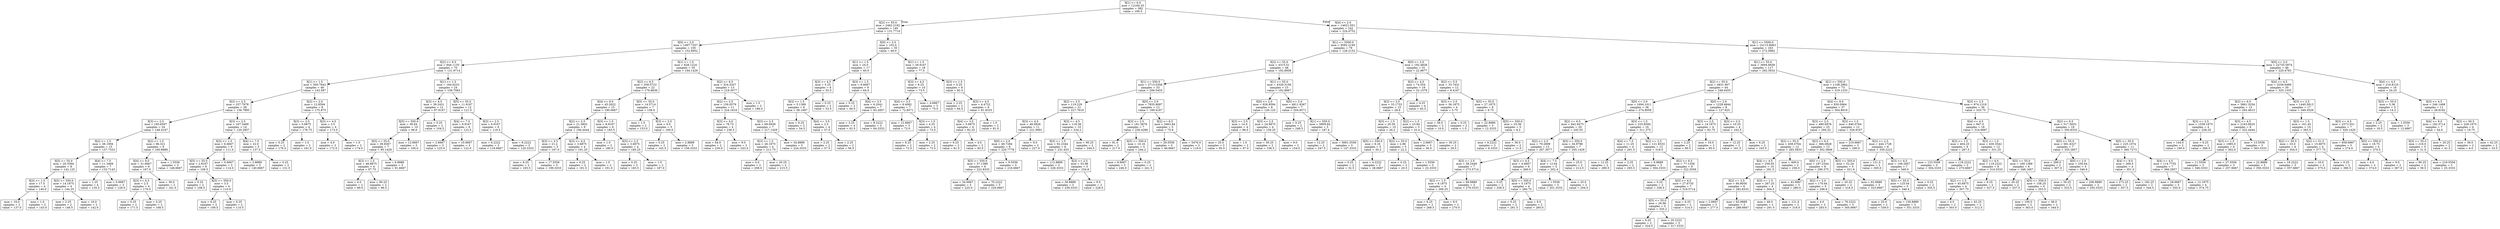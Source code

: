 digraph Tree {
node [shape=box] ;
0 [label="X[1] <= 6.0\nmse = 12160.25\nsamples = 382\nvalue = 190.5"] ;
1 [label="X[2] <= 55.0\nmse = 2462.2192\nsamples = 140\nvalue = 131.7714"] ;
0 -> 1 [labeldistance=2.5, labelangle=45, headlabel="True"] ;
2 [label="X[0] <= 2.0\nmse = 1497.7357\nsamples = 105\nvalue = 152.6952"] ;
1 -> 2 ;
3 [label="X[2] <= 6.5\nmse = 644.1135\nsamples = 70\nvalue = 131.9714"] ;
2 -> 3 ;
4 [label="X[1] <= 1.5\nmse = 500.7642\nsamples = 46\nvalue = 143.587"] ;
3 -> 4 ;
5 [label="X[2] <= 2.5\nmse = 337.7978\nsamples = 38\nvalue = 136.7895"] ;
4 -> 5 ;
6 [label="X[3] <= 2.5\nmse = 185.6597\nsamples = 24\nvalue = 146.4167"] ;
5 -> 6 ;
7 [label="X[2] <= 1.5\nmse = 38.1956\nsamples = 15\nvalue = 137.7333"] ;
6 -> 7 ;
8 [label="X[5] <= 55.0\nmse = 20.3594\nsamples = 8\nvalue = 142.125"] ;
7 -> 8 ;
9 [label="X[3] <= 1.5\nmse = 17.5\nsamples = 4\nvalue = 140.0"] ;
8 -> 9 ;
10 [label="mse = 16.0\nsamples = 2\nvalue = 137.0"] ;
9 -> 10 ;
11 [label="mse = 1.0\nsamples = 2\nvalue = 143.0"] ;
9 -> 11 ;
12 [label="X[5] <= 550.0\nmse = 14.1875\nsamples = 4\nvalue = 144.25"] ;
8 -> 12 ;
13 [label="mse = 2.25\nsamples = 2\nvalue = 146.5"] ;
12 -> 13 ;
14 [label="mse = 16.0\nsamples = 2\nvalue = 142.0"] ;
12 -> 14 ;
15 [label="X[4] <= 7.5\nmse = 11.3469\nsamples = 7\nvalue = 132.7143"] ;
7 -> 15 ;
16 [label="mse = 1.25\nsamples = 4\nvalue = 135.5"] ;
15 -> 16 ;
17 [label="mse = 0.6667\nsamples = 3\nvalue = 129.0"] ;
15 -> 17 ;
18 [label="X[2] <= 1.5\nmse = 96.321\nsamples = 9\nvalue = 160.8889"] ;
6 -> 18 ;
19 [label="X[4] <= 9.0\nmse = 31.6667\nsamples = 6\nvalue = 167.0"] ;
18 -> 19 ;
20 [label="X[3] <= 4.5\nmse = 2.5\nsamples = 4\nvalue = 170.0"] ;
19 -> 20 ;
21 [label="mse = 0.25\nsamples = 2\nvalue = 171.5"] ;
20 -> 21 ;
22 [label="mse = 0.25\nsamples = 2\nvalue = 168.5"] ;
20 -> 22 ;
23 [label="mse = 36.0\nsamples = 2\nvalue = 161.0"] ;
19 -> 23 ;
24 [label="mse = 1.5556\nsamples = 3\nvalue = 148.6667"] ;
18 -> 24 ;
25 [label="X[3] <= 2.5\nmse = 167.3469\nsamples = 14\nvalue = 120.2857"] ;
5 -> 25 ;
26 [label="X[3] <= 1.5\nmse = 6.6667\nsamples = 9\nvalue = 111.0"] ;
25 -> 26 ;
27 [label="X[5] <= 55.0\nmse = 2.9167\nsamples = 6\nvalue = 109.5"] ;
26 -> 27 ;
28 [label="mse = 0.25\nsamples = 2\nvalue = 108.5"] ;
27 -> 28 ;
29 [label="X[5] <= 550.0\nmse = 3.5\nsamples = 4\nvalue = 110.0"] ;
27 -> 29 ;
30 [label="mse = 6.25\nsamples = 2\nvalue = 109.5"] ;
29 -> 30 ;
31 [label="mse = 0.25\nsamples = 2\nvalue = 110.5"] ;
29 -> 31 ;
32 [label="mse = 0.6667\nsamples = 3\nvalue = 114.0"] ;
26 -> 32 ;
33 [label="X[4] <= 7.5\nmse = 22.0\nsamples = 5\nvalue = 137.0"] ;
25 -> 33 ;
34 [label="mse = 2.8889\nsamples = 3\nvalue = 140.6667"] ;
33 -> 34 ;
35 [label="mse = 0.25\nsamples = 2\nvalue = 131.5"] ;
33 -> 35 ;
36 [label="X[2] <= 2.0\nmse = 12.8594\nsamples = 8\nvalue = 175.875"] ;
4 -> 36 ;
37 [label="X[3] <= 2.5\nmse = 5.6875\nsamples = 4\nvalue = 178.75"] ;
36 -> 37 ;
38 [label="mse = 0.25\nsamples = 2\nvalue = 176.5"] ;
37 -> 38 ;
39 [label="mse = 1.0\nsamples = 2\nvalue = 181.0"] ;
37 -> 39 ;
40 [label="X[3] <= 4.5\nmse = 3.5\nsamples = 4\nvalue = 173.0"] ;
36 -> 40 ;
41 [label="mse = 4.0\nsamples = 2\nvalue = 172.0"] ;
40 -> 41 ;
42 [label="mse = 1.0\nsamples = 2\nvalue = 174.0"] ;
40 -> 42 ;
43 [label="X[1] <= 1.5\nmse = 164.6233\nsamples = 24\nvalue = 109.7083"] ;
3 -> 43 ;
44 [label="X[3] <= 4.5\nmse = 39.2431\nsamples = 12\nvalue = 97.9167"] ;
43 -> 44 ;
45 [label="X[5] <= 550.0\nmse = 36.64\nsamples = 10\nvalue = 96.6"] ;
44 -> 45 ;
46 [label="X[5] <= 55.0\nmse = 39.8367\nsamples = 7\nvalue = 95.1429"] ;
45 -> 46 ;
47 [label="X[3] <= 1.5\nmse = 48.6875\nsamples = 4\nvalue = 97.75"] ;
46 -> 47 ;
48 [label="mse = 4.0\nsamples = 2\nvalue = 99.0"] ;
47 -> 48 ;
49 [label="mse = 90.25\nsamples = 2\nvalue = 96.5"] ;
47 -> 49 ;
50 [label="mse = 6.8889\nsamples = 3\nvalue = 91.6667"] ;
46 -> 50 ;
51 [label="mse = 12.6667\nsamples = 3\nvalue = 100.0"] ;
45 -> 51 ;
52 [label="mse = 0.25\nsamples = 2\nvalue = 104.5"] ;
44 -> 52 ;
53 [label="X[5] <= 55.0\nmse = 11.9167\nsamples = 12\nvalue = 121.5"] ;
43 -> 53 ;
54 [label="X[4] <= 7.5\nmse = 8.9167\nsamples = 6\nvalue = 123.5"] ;
53 -> 54 ;
55 [label="mse = 2.6667\nsamples = 3\nvalue = 125.0"] ;
54 -> 55 ;
56 [label="mse = 10.6667\nsamples = 3\nvalue = 122.0"] ;
54 -> 56 ;
57 [label="X[3] <= 2.5\nmse = 6.9167\nsamples = 6\nvalue = 119.5"] ;
53 -> 57 ;
58 [label="mse = 4.2222\nsamples = 3\nvalue = 118.6667"] ;
57 -> 58 ;
59 [label="mse = 8.2222\nsamples = 3\nvalue = 120.3333"] ;
57 -> 59 ;
60 [label="X[1] <= 1.5\nmse = 628.1224\nsamples = 35\nvalue = 194.1429"] ;
2 -> 60 ;
61 [label="X[2] <= 6.5\nmse = 258.5723\nsamples = 22\nvalue = 179.8636"] ;
60 -> 61 ;
62 [label="X[4] <= 9.0\nmse = 45.2622\nsamples = 15\nvalue = 190.0667"] ;
61 -> 62 ;
63 [label="X[2] <= 2.5\nmse = 21.5802\nsamples = 9\nvalue = 194.4444"] ;
62 -> 63 ;
64 [label="X[3] <= 2.5\nmse = 21.2\nsamples = 5\nvalue = 197.0"] ;
63 -> 64 ;
65 [label="mse = 6.25\nsamples = 2\nvalue = 193.5"] ;
64 -> 65 ;
66 [label="mse = 17.5556\nsamples = 3\nvalue = 199.3333"] ;
64 -> 66 ;
67 [label="X[3] <= 4.5\nmse = 3.6875\nsamples = 4\nvalue = 191.25"] ;
63 -> 67 ;
68 [label="mse = 6.25\nsamples = 2\nvalue = 191.5"] ;
67 -> 68 ;
69 [label="mse = 1.0\nsamples = 2\nvalue = 191.0"] ;
67 -> 69 ;
70 [label="X[3] <= 1.5\nmse = 8.9167\nsamples = 6\nvalue = 183.5"] ;
62 -> 70 ;
71 [label="mse = 1.0\nsamples = 2\nvalue = 180.0"] ;
70 -> 71 ;
72 [label="X[3] <= 2.5\nmse = 3.6875\nsamples = 4\nvalue = 185.25"] ;
70 -> 72 ;
73 [label="mse = 0.25\nsamples = 2\nvalue = 183.5"] ;
72 -> 73 ;
74 [label="mse = 1.0\nsamples = 2\nvalue = 187.0"] ;
72 -> 74 ;
75 [label="X[5] <= 55.0\nmse = 14.5714\nsamples = 7\nvalue = 158.0"] ;
61 -> 75 ;
76 [label="mse = 1.0\nsamples = 2\nvalue = 153.0"] ;
75 -> 76 ;
77 [label="X[3] <= 2.0\nmse = 6.0\nsamples = 5\nvalue = 160.0"] ;
75 -> 77 ;
78 [label="mse = 0.25\nsamples = 2\nvalue = 162.5"] ;
77 -> 78 ;
79 [label="mse = 2.8889\nsamples = 3\nvalue = 158.3333"] ;
77 -> 79 ;
80 [label="X[2] <= 6.5\nmse = 324.5207\nsamples = 13\nvalue = 218.3077"] ;
60 -> 80 ;
81 [label="X[2] <= 2.5\nmse = 159.0579\nsamples = 11\nvalue = 224.1818"] ;
80 -> 81 ;
82 [label="X[3] <= 4.0\nmse = 78.75\nsamples = 4\nvalue = 236.5"] ;
81 -> 82 ;
83 [label="mse = 64.0\nsamples = 2\nvalue = 230.0"] ;
82 -> 83 ;
84 [label="mse = 9.0\nsamples = 2\nvalue = 243.0"] ;
82 -> 84 ;
85 [label="X[3] <= 2.5\nmse = 68.6939\nsamples = 7\nvalue = 217.1429"] ;
81 -> 85 ;
86 [label="X[3] <= 1.5\nmse = 26.1875\nsamples = 4\nvalue = 211.75"] ;
85 -> 86 ;
87 [label="mse = 4.0\nsamples = 2\nvalue = 208.0"] ;
86 -> 87 ;
88 [label="mse = 20.25\nsamples = 2\nvalue = 215.5"] ;
86 -> 88 ;
89 [label="mse = 34.8889\nsamples = 3\nvalue = 224.3333"] ;
85 -> 89 ;
90 [label="mse = 1.0\nsamples = 2\nvalue = 186.0"] ;
80 -> 90 ;
91 [label="X[0] <= 2.0\nmse = 102.0\nsamples = 35\nvalue = 69.0"] ;
1 -> 91 ;
92 [label="X[1] <= 1.5\nmse = 24.0\nsamples = 17\nvalue = 60.0"] ;
91 -> 92 ;
93 [label="X[3] <= 4.5\nmse = 5.25\nsamples = 8\nvalue = 55.5"] ;
92 -> 93 ;
94 [label="X[3] <= 1.5\nmse = 5.1389\nsamples = 6\nvalue = 56.1667"] ;
93 -> 94 ;
95 [label="mse = 6.25\nsamples = 2\nvalue = 54.5"] ;
94 -> 95 ;
96 [label="X[4] <= 3.5\nmse = 2.5\nsamples = 4\nvalue = 57.0"] ;
94 -> 96 ;
97 [label="mse = 2.25\nsamples = 2\nvalue = 57.5"] ;
96 -> 97 ;
98 [label="mse = 2.25\nsamples = 2\nvalue = 56.5"] ;
96 -> 98 ;
99 [label="mse = 0.25\nsamples = 2\nvalue = 53.5"] ;
93 -> 99 ;
100 [label="X[3] <= 1.5\nmse = 6.6667\nsamples = 9\nvalue = 64.0"] ;
92 -> 100 ;
101 [label="mse = 0.25\nsamples = 2\nvalue = 66.5"] ;
100 -> 101 ;
102 [label="X[4] <= 3.5\nmse = 6.2041\nsamples = 7\nvalue = 63.2857"] ;
100 -> 102 ;
103 [label="mse = 3.25\nsamples = 4\nvalue = 62.5"] ;
102 -> 103 ;
104 [label="mse = 8.2222\nsamples = 3\nvalue = 64.3333"] ;
102 -> 104 ;
105 [label="X[1] <= 1.5\nmse = 26.9167\nsamples = 18\nvalue = 77.5"] ;
91 -> 105 ;
106 [label="X[3] <= 4.5\nmse = 8.25\nsamples = 10\nvalue = 73.5"] ;
105 -> 106 ;
107 [label="X[4] <= 3.5\nmse = 8.4082\nsamples = 7\nvalue = 72.8571"] ;
106 -> 107 ;
108 [label="mse = 12.6667\nsamples = 3\nvalue = 72.0"] ;
107 -> 108 ;
109 [label="X[3] <= 1.5\nmse = 4.25\nsamples = 4\nvalue = 73.5"] ;
107 -> 109 ;
110 [label="mse = 6.25\nsamples = 2\nvalue = 73.5"] ;
109 -> 110 ;
111 [label="mse = 2.25\nsamples = 2\nvalue = 73.5"] ;
109 -> 111 ;
112 [label="mse = 4.6667\nsamples = 3\nvalue = 75.0"] ;
106 -> 112 ;
113 [label="X[3] <= 1.5\nmse = 5.25\nsamples = 8\nvalue = 82.5"] ;
105 -> 113 ;
114 [label="mse = 2.25\nsamples = 2\nvalue = 84.5"] ;
113 -> 114 ;
115 [label="X[3] <= 4.5\nmse = 4.4722\nsamples = 6\nvalue = 81.8333"] ;
113 -> 115 ;
116 [label="X[4] <= 3.5\nmse = 5.6875\nsamples = 4\nvalue = 82.25"] ;
115 -> 116 ;
117 [label="mse = 6.25\nsamples = 2\nvalue = 81.5"] ;
116 -> 117 ;
118 [label="mse = 4.0\nsamples = 2\nvalue = 83.0"] ;
116 -> 118 ;
119 [label="mse = 1.0\nsamples = 2\nvalue = 81.0"] ;
115 -> 119 ;
120 [label="X[4] <= 2.0\nmse = 14621.051\nsamples = 242\nvalue = 224.4752"] ;
0 -> 120 [labeldistance=2.5, labelangle=-45, headlabel="False"] ;
121 [label="X[1] <= 5500.0\nmse = 9582.2195\nsamples = 79\nvalue = 126.2152"] ;
120 -> 121 ;
122 [label="X[2] <= 55.0\nmse = 4315.51\nsamples = 48\nvalue = 192.8958"] ;
121 -> 122 ;
123 [label="X[1] <= 550.0\nmse = 3713.0358\nsamples = 33\nvalue = 206.5455"] ;
122 -> 123 ;
124 [label="X[2] <= 2.5\nmse = 119.229\nsamples = 21\nvalue = 227.7619"] ;
123 -> 124 ;
125 [label="X[3] <= 4.5\nmse = 48.0826\nsamples = 11\nvalue = 221.9091"] ;
124 -> 125 ;
126 [label="X[0] <= 2.0\nmse = 49.7284\nsamples = 9\nvalue = 220.7778"] ;
125 -> 126 ;
127 [label="X[5] <= 550.0\nmse = 57.1389\nsamples = 6\nvalue = 222.8333"] ;
126 -> 127 ;
128 [label="mse = 34.6667\nsamples = 3\nvalue = 225.0"] ;
127 -> 128 ;
129 [label="mse = 70.2222\nsamples = 3\nvalue = 220.6667"] ;
127 -> 129 ;
130 [label="mse = 9.5556\nsamples = 3\nvalue = 216.6667"] ;
126 -> 130 ;
131 [label="mse = 9.0\nsamples = 2\nvalue = 227.0"] ;
125 -> 131 ;
132 [label="X[3] <= 4.5\nmse = 118.36\nsamples = 10\nvalue = 234.2"] ;
124 -> 132 ;
133 [label="X[3] <= 1.5\nmse = 92.2344\nsamples = 8\nvalue = 231.625"] ;
132 -> 133 ;
134 [label="mse = 112.8889\nsamples = 3\nvalue = 226.3333"] ;
133 -> 134 ;
135 [label="X[3] <= 2.5\nmse = 52.96\nsamples = 5\nvalue = 234.8"] ;
133 -> 135 ;
136 [label="mse = 30.8889\nsamples = 3\nvalue = 239.3333"] ;
135 -> 136 ;
137 [label="mse = 9.0\nsamples = 2\nvalue = 228.0"] ;
135 -> 137 ;
138 [label="mse = 90.25\nsamples = 2\nvalue = 244.5"] ;
132 -> 138 ;
139 [label="X[0] <= 2.0\nmse = 7835.9097\nsamples = 12\nvalue = 169.4167"] ;
123 -> 139 ;
140 [label="X[3] <= 2.5\nmse = 181.3878\nsamples = 7\nvalue = 236.4286"] ;
139 -> 140 ;
141 [label="mse = 81.0\nsamples = 2\nvalue = 217.0"] ;
140 -> 141 ;
142 [label="X[5] <= 550.0\nmse = 10.16\nsamples = 5\nvalue = 244.2"] ;
140 -> 142 ;
143 [label="mse = 8.6667\nsamples = 3\nvalue = 246.0"] ;
142 -> 143 ;
144 [label="mse = 0.25\nsamples = 2\nvalue = 241.5"] ;
142 -> 144 ;
145 [label="X[2] <= 6.5\nmse = 3463.84\nsamples = 5\nvalue = 75.6"] ;
139 -> 145 ;
146 [label="mse = 29.5556\nsamples = 3\nvalue = 46.6667"] ;
145 -> 146 ;
147 [label="mse = 5476.0\nsamples = 2\nvalue = 119.0"] ;
145 -> 147 ;
148 [label="X[1] <= 55.0\nmse = 4329.3156\nsamples = 15\nvalue = 162.8667"] ;
122 -> 148 ;
149 [label="X[0] <= 2.0\nmse = 926.8594\nsamples = 8\nvalue = 126.125"] ;
148 -> 149 ;
150 [label="X[3] <= 2.5\nmse = 14.0\nsamples = 4\nvalue = 96.0"] ;
149 -> 150 ;
151 [label="mse = 25.0\nsamples = 2\nvalue = 95.0"] ;
150 -> 151 ;
152 [label="mse = 1.0\nsamples = 2\nvalue = 97.0"] ;
150 -> 152 ;
153 [label="X[3] <= 2.5\nmse = 24.6875\nsamples = 4\nvalue = 156.25"] ;
149 -> 153 ;
154 [label="mse = 30.25\nsamples = 2\nvalue = 158.5"] ;
153 -> 154 ;
155 [label="mse = 9.0\nsamples = 2\nvalue = 154.0"] ;
153 -> 155 ;
156 [label="X[0] <= 2.0\nmse = 4911.8367\nsamples = 7\nvalue = 204.8571"] ;
148 -> 156 ;
157 [label="mse = 0.25\nsamples = 2\nvalue = 248.5"] ;
156 -> 157 ;
158 [label="X[1] <= 550.0\nmse = 5809.84\nsamples = 5\nvalue = 187.4"] ;
156 -> 158 ;
159 [label="mse = 12.25\nsamples = 2\nvalue = 247.5"] ;
158 -> 159 ;
160 [label="mse = 5661.5556\nsamples = 3\nvalue = 147.3333"] ;
158 -> 160 ;
161 [label="X[0] <= 2.0\nmse = 192.4828\nsamples = 31\nvalue = 22.9677"] ;
121 -> 161 ;
162 [label="X[3] <= 4.5\nmse = 74.554\nsamples = 19\nvalue = 32.1579"] ;
161 -> 162 ;
163 [label="X[3] <= 2.5\nmse = 33.1733\nsamples = 15\nvalue = 28.6"] ;
162 -> 163 ;
164 [label="X[3] <= 1.5\nmse = 20.56\nsamples = 10\nvalue = 26.2"] ;
163 -> 164 ;
165 [label="X[5] <= 550.0\nmse = 6.16\nsamples = 5\nvalue = 30.2"] ;
164 -> 165 ;
166 [label="mse = 0.25\nsamples = 2\nvalue = 32.5"] ;
165 -> 166 ;
167 [label="mse = 4.2222\nsamples = 3\nvalue = 28.6667"] ;
165 -> 167 ;
168 [label="X[2] <= 55.0\nmse = 2.96\nsamples = 5\nvalue = 22.2"] ;
164 -> 168 ;
169 [label="mse = 0.25\nsamples = 2\nvalue = 20.5"] ;
168 -> 169 ;
170 [label="mse = 1.5556\nsamples = 3\nvalue = 23.3333"] ;
168 -> 170 ;
171 [label="X[2] <= 1.5\nmse = 23.84\nsamples = 5\nvalue = 33.4"] ;
163 -> 171 ;
172 [label="mse = 2.6667\nsamples = 3\nvalue = 36.0"] ;
171 -> 172 ;
173 [label="mse = 30.25\nsamples = 2\nvalue = 29.5"] ;
171 -> 173 ;
174 [label="mse = 4.25\nsamples = 4\nvalue = 45.5"] ;
162 -> 174 ;
175 [label="X[2] <= 5.5\nmse = 33.7431\nsamples = 12\nvalue = 8.4167"] ;
161 -> 175 ;
176 [label="X[3] <= 2.5\nmse = 36.1875\nsamples = 4\nvalue = 5.75"] ;
175 -> 176 ;
177 [label="mse = 36.0\nsamples = 2\nvalue = 10.0"] ;
176 -> 177 ;
178 [label="mse = 0.25\nsamples = 2\nvalue = 1.5"] ;
176 -> 178 ;
179 [label="X[5] <= 55.0\nmse = 27.1875\nsamples = 8\nvalue = 9.75"] ;
175 -> 179 ;
180 [label="mse = 22.8889\nsamples = 3\nvalue = 12.3333"] ;
179 -> 180 ;
181 [label="X[5] <= 550.0\nmse = 23.36\nsamples = 5\nvalue = 8.2"] ;
179 -> 181 ;
182 [label="mse = 6.2222\nsamples = 3\nvalue = 6.3333"] ;
181 -> 182 ;
183 [label="mse = 36.0\nsamples = 2\nvalue = 11.0"] ;
181 -> 183 ;
184 [label="X[1] <= 5500.0\nmse = 10115.8063\nsamples = 163\nvalue = 272.0982"] ;
120 -> 184 ;
185 [label="X[1] <= 55.0\nmse = 3694.6659\nsamples = 117\nvalue = 292.3932"] ;
184 -> 185 ;
186 [label="X[2] <= 55.0\nmse = 4831.907\nsamples = 44\nvalue = 248.0455"] ;
185 -> 186 ;
187 [label="X[0] <= 2.0\nmse = 1694.1011\nsamples = 36\nvalue = 274.8056"] ;
186 -> 187 ;
188 [label="X[2] <= 6.5\nmse = 942.9475\nsamples = 20\nvalue = 245.55"] ;
187 -> 188 ;
189 [label="X[2] <= 2.5\nmse = 79.2899\nsamples = 13\nvalue = 267.3077"] ;
188 -> 189 ;
190 [label="X[3] <= 2.5\nmse = 58.2449\nsamples = 7\nvalue = 273.5714"] ;
189 -> 190 ;
191 [label="X[2] <= 1.5\nmse = 8.1875\nsamples = 4\nvalue = 269.25"] ;
190 -> 191 ;
192 [label="mse = 6.25\nsamples = 2\nvalue = 268.5"] ;
191 -> 192 ;
193 [label="mse = 9.0\nsamples = 2\nvalue = 270.0"] ;
191 -> 193 ;
194 [label="mse = 66.8889\nsamples = 3\nvalue = 279.3333"] ;
190 -> 194 ;
195 [label="X[3] <= 4.5\nmse = 4.6667\nsamples = 6\nvalue = 260.0"] ;
189 -> 195 ;
196 [label="mse = 0.25\nsamples = 2\nvalue = 258.5"] ;
195 -> 196 ;
197 [label="X[5] <= 550.0\nmse = 5.1875\nsamples = 4\nvalue = 260.75"] ;
195 -> 197 ;
198 [label="mse = 0.25\nsamples = 2\nvalue = 261.5"] ;
197 -> 198 ;
199 [label="mse = 9.0\nsamples = 2\nvalue = 260.0"] ;
197 -> 199 ;
200 [label="X[5] <= 550.0\nmse = 34.9796\nsamples = 7\nvalue = 205.1429"] ;
188 -> 200 ;
201 [label="X[4] <= 7.5\nmse = 12.64\nsamples = 5\nvalue = 202.4"] ;
200 -> 201 ;
202 [label="mse = 1.5556\nsamples = 3\nvalue = 201.3333"] ;
201 -> 202 ;
203 [label="mse = 25.0\nsamples = 2\nvalue = 204.0"] ;
201 -> 203 ;
204 [label="mse = 25.0\nsamples = 2\nvalue = 212.0"] ;
200 -> 204 ;
205 [label="X[3] <= 1.5\nmse = 225.8594\nsamples = 16\nvalue = 311.375"] ;
187 -> 205 ;
206 [label="X[4] <= 7.5\nmse = 11.25\nsamples = 4\nvalue = 291.5"] ;
205 -> 206 ;
207 [label="mse = 12.25\nsamples = 2\nvalue = 289.5"] ;
206 -> 207 ;
208 [label="mse = 2.25\nsamples = 2\nvalue = 293.5"] ;
206 -> 208 ;
209 [label="X[2] <= 2.5\nmse = 121.8333\nsamples = 12\nvalue = 318.0"] ;
205 -> 209 ;
210 [label="mse = 6.8889\nsamples = 3\nvalue = 304.3333"] ;
209 -> 210 ;
211 [label="X[2] <= 6.5\nmse = 77.1358\nsamples = 9\nvalue = 322.5556"] ;
209 -> 211 ;
212 [label="mse = 0.25\nsamples = 2\nvalue = 336.5"] ;
211 -> 212 ;
213 [label="X[3] <= 4.5\nmse = 27.6735\nsamples = 7\nvalue = 318.5714"] ;
211 -> 213 ;
214 [label="X[5] <= 55.0\nmse = 26.96\nsamples = 5\nvalue = 320.2"] ;
213 -> 214 ;
215 [label="mse = 6.25\nsamples = 2\nvalue = 324.5"] ;
214 -> 215 ;
216 [label="mse = 20.2222\nsamples = 3\nvalue = 317.3333"] ;
214 -> 216 ;
217 [label="mse = 6.25\nsamples = 2\nvalue = 314.5"] ;
213 -> 217 ;
218 [label="X[0] <= 2.0\nmse = 1228.4844\nsamples = 8\nvalue = 127.625"] ;
186 -> 218 ;
219 [label="X[3] <= 2.5\nmse = 14.1875\nsamples = 4\nvalue = 92.75"] ;
218 -> 219 ;
220 [label="mse = 2.25\nsamples = 2\nvalue = 90.5"] ;
219 -> 220 ;
221 [label="mse = 16.0\nsamples = 2\nvalue = 95.0"] ;
219 -> 221 ;
222 [label="X[3] <= 2.5\nmse = 10.25\nsamples = 4\nvalue = 162.5"] ;
218 -> 222 ;
223 [label="mse = 12.25\nsamples = 2\nvalue = 161.5"] ;
222 -> 223 ;
224 [label="mse = 6.25\nsamples = 2\nvalue = 163.5"] ;
222 -> 224 ;
225 [label="X[1] <= 550.0\nmse = 1109.2862\nsamples = 73\nvalue = 319.1233"] ;
185 -> 225 ;
226 [label="X[4] <= 9.0\nmse = 830.0964\nsamples = 37\nvalue = 304.8919"] ;
225 -> 226 ;
227 [label="X[3] <= 2.5\nmse = 480.6976\nsamples = 25\nvalue = 294.32"] ;
226 -> 227 ;
228 [label="X[2] <= 55.0\nmse = 458.0764\nsamples = 12\nvalue = 285.5833"] ;
227 -> 228 ;
229 [label="X[4] <= 4.5\nmse = 259.65\nsamples = 10\nvalue = 291.5"] ;
228 -> 229 ;
230 [label="X[2] <= 2.5\nmse = 66.8056\nsamples = 6\nvalue = 282.8333"] ;
229 -> 230 ;
231 [label="mse = 2.6667\nsamples = 3\nvalue = 277.0"] ;
230 -> 231 ;
232 [label="mse = 62.8889\nsamples = 3\nvalue = 288.6667"] ;
230 -> 232 ;
233 [label="X[3] <= 1.5\nmse = 267.25\nsamples = 4\nvalue = 304.5"] ;
229 -> 233 ;
234 [label="mse = 49.0\nsamples = 2\nvalue = 291.0"] ;
233 -> 234 ;
235 [label="mse = 121.0\nsamples = 2\nvalue = 318.0"] ;
233 -> 235 ;
236 [label="mse = 400.0\nsamples = 2\nvalue = 256.0"] ;
228 -> 236 ;
237 [label="X[2] <= 6.5\nmse = 366.0828\nsamples = 13\nvalue = 302.3846"] ;
227 -> 237 ;
238 [label="X[0] <= 2.0\nmse = 187.2344\nsamples = 8\nvalue = 290.375"] ;
237 -> 238 ;
239 [label="mse = 42.6667\nsamples = 3\nvalue = 280.0"] ;
238 -> 239 ;
240 [label="X[2] <= 2.0\nmse = 170.64\nsamples = 5\nvalue = 296.6"] ;
238 -> 240 ;
241 [label="mse = 4.0\nsamples = 2\nvalue = 283.0"] ;
240 -> 241 ;
242 [label="mse = 76.2222\nsamples = 3\nvalue = 305.6667"] ;
240 -> 242 ;
243 [label="X[5] <= 505.0\nmse = 52.24\nsamples = 5\nvalue = 321.6"] ;
237 -> 243 ;
244 [label="mse = 20.25\nsamples = 2\nvalue = 318.5"] ;
243 -> 244 ;
245 [label="mse = 62.8889\nsamples = 3\nvalue = 323.6667"] ;
243 -> 245 ;
246 [label="X[3] <= 1.5\nmse = 840.0764\nsamples = 12\nvalue = 326.9167"] ;
226 -> 246 ;
247 [label="mse = 210.6667\nsamples = 3\nvalue = 290.0"] ;
246 -> 247 ;
248 [label="X[2] <= 2.5\nmse = 444.1728\nsamples = 9\nvalue = 339.2222"] ;
246 -> 248 ;
249 [label="mse = 121.0\nsamples = 2\nvalue = 305.0"] ;
248 -> 249 ;
250 [label="X[3] <= 4.5\nmse = 106.2857\nsamples = 7\nvalue = 349.0"] ;
248 -> 250 ;
251 [label="X[5] <= 55.0\nmse = 125.04\nsamples = 5\nvalue = 346.4"] ;
250 -> 251 ;
252 [label="mse = 25.0\nsamples = 2\nvalue = 339.0"] ;
251 -> 252 ;
253 [label="mse = 130.8889\nsamples = 3\nvalue = 351.3333"] ;
251 -> 253 ;
254 [label="mse = 0.25\nsamples = 2\nvalue = 355.5"] ;
250 -> 254 ;
255 [label="X[3] <= 2.5\nmse = 974.1319\nsamples = 36\nvalue = 333.75"] ;
225 -> 255 ;
256 [label="X[4] <= 4.5\nmse = 847.0\nsamples = 18\nvalue = 316.6667"] ;
255 -> 256 ;
257 [label="X[3] <= 1.5\nmse = 404.25\nsamples = 6\nvalue = 287.5"] ;
256 -> 257 ;
258 [label="mse = 123.5556\nsamples = 3\nvalue = 304.3333"] ;
257 -> 258 ;
259 [label="mse = 118.2222\nsamples = 3\nvalue = 270.6667"] ;
257 -> 259 ;
260 [label="X[3] <= 1.5\nmse = 430.3542\nsamples = 12\nvalue = 331.25"] ;
256 -> 260 ;
261 [label="X[2] <= 6.0\nmse = 119.2222\nsamples = 6\nvalue = 314.3333"] ;
260 -> 261 ;
262 [label="X[2] <= 1.5\nmse = 45.6875\nsamples = 4\nvalue = 307.75"] ;
261 -> 262 ;
263 [label="mse = 4.0\nsamples = 2\nvalue = 303.0"] ;
262 -> 263 ;
264 [label="mse = 42.25\nsamples = 2\nvalue = 312.5"] ;
262 -> 264 ;
265 [label="mse = 6.25\nsamples = 2\nvalue = 327.5"] ;
261 -> 265 ;
266 [label="X[5] <= 55.0\nmse = 169.1389\nsamples = 6\nvalue = 348.1667"] ;
260 -> 266 ;
267 [label="mse = 20.25\nsamples = 2\nvalue = 337.5"] ;
266 -> 267 ;
268 [label="X[5] <= 550.0\nmse = 158.25\nsamples = 4\nvalue = 353.5"] ;
266 -> 268 ;
269 [label="mse = 100.0\nsamples = 2\nvalue = 363.0"] ;
268 -> 269 ;
270 [label="mse = 36.0\nsamples = 2\nvalue = 344.0"] ;
268 -> 270 ;
271 [label="X[2] <= 6.5\nmse = 517.5833\nsamples = 18\nvalue = 350.8333"] ;
255 -> 271 ;
272 [label="X[5] <= 55.0\nmse = 581.6327\nsamples = 7\nvalue = 335.2857"] ;
271 -> 272 ;
273 [label="mse = 289.0\nsamples = 2\nvalue = 307.0"] ;
272 -> 273 ;
274 [label="X[0] <= 2.0\nmse = 250.64\nsamples = 5\nvalue = 346.6"] ;
272 -> 274 ;
275 [label="mse = 30.25\nsamples = 2\nvalue = 333.5"] ;
274 -> 275 ;
276 [label="mse = 206.8889\nsamples = 3\nvalue = 355.3333"] ;
274 -> 276 ;
277 [label="X[5] <= 55.0\nmse = 225.1074\nsamples = 11\nvalue = 360.7273"] ;
271 -> 277 ;
278 [label="X[4] <= 9.0\nmse = 269.5\nsamples = 4\nvalue = 351.0"] ;
277 -> 278 ;
279 [label="mse = 272.25\nsamples = 2\nvalue = 357.5"] ;
278 -> 279 ;
280 [label="mse = 182.25\nsamples = 2\nvalue = 344.5"] ;
278 -> 280 ;
281 [label="X[4] <= 4.5\nmse = 114.7755\nsamples = 7\nvalue = 366.2857"] ;
277 -> 281 ;
282 [label="mse = 28.6667\nsamples = 3\nvalue = 355.0"] ;
281 -> 282 ;
283 [label="mse = 12.1875\nsamples = 4\nvalue = 374.75"] ;
281 -> 283 ;
284 [label="X[0] <= 2.0\nmse = 22735.5974\nsamples = 46\nvalue = 220.4783"] ;
184 -> 284 ;
285 [label="X[4] <= 4.5\nmse = 3256.6489\nsamples = 30\nvalue = 325.1333"] ;
284 -> 285 ;
286 [label="X[2] <= 6.5\nmse = 3861.3254\nsamples = 13\nvalue = 293.4615"] ;
285 -> 286 ;
287 [label="X[3] <= 2.5\nmse = 1538.1875\nsamples = 4\nvalue = 228.25"] ;
286 -> 287 ;
288 [label="mse = 144.0\nsamples = 2\nvalue = 190.0"] ;
287 -> 288 ;
289 [label="mse = 6.25\nsamples = 2\nvalue = 266.5"] ;
287 -> 289 ;
290 [label="X[3] <= 4.5\nmse = 2163.8025\nsamples = 9\nvalue = 322.4444"] ;
286 -> 290 ;
291 [label="X[3] <= 1.5\nmse = 1985.0\nsamples = 6\nvalue = 302.0"] ;
290 -> 291 ;
292 [label="mse = 11.5556\nsamples = 3\nvalue = 346.3333"] ;
291 -> 292 ;
293 [label="mse = 27.5556\nsamples = 3\nvalue = 257.6667"] ;
291 -> 293 ;
294 [label="mse = 13.5556\nsamples = 3\nvalue = 363.3333"] ;
290 -> 294 ;
295 [label="X[3] <= 2.5\nmse = 1440.5813\nsamples = 17\nvalue = 349.3529"] ;
285 -> 295 ;
296 [label="X[3] <= 1.5\nmse = 161.45\nsamples = 10\nvalue = 363.5"] ;
295 -> 296 ;
297 [label="X[2] <= 50.5\nmse = 33.0\nsamples = 6\nvalue = 354.0"] ;
296 -> 297 ;
298 [label="mse = 22.8889\nsamples = 3\nvalue = 350.3333"] ;
297 -> 298 ;
299 [label="mse = 16.2222\nsamples = 3\nvalue = 357.6667"] ;
297 -> 299 ;
300 [label="X[2] <= 51.5\nmse = 15.6875\nsamples = 4\nvalue = 377.75"] ;
296 -> 300 ;
301 [label="mse = 16.0\nsamples = 2\nvalue = 375.0"] ;
300 -> 301 ;
302 [label="mse = 0.25\nsamples = 2\nvalue = 380.5"] ;
300 -> 302 ;
303 [label="X[3] <= 4.5\nmse = 2573.551\nsamples = 7\nvalue = 329.1429"] ;
295 -> 303 ;
304 [label="mse = 658.6667\nsamples = 3\nvalue = 274.0"] ;
303 -> 304 ;
305 [label="X[5] <= 550.0\nmse = 18.75\nsamples = 4\nvalue = 370.5"] ;
303 -> 305 ;
306 [label="mse = 4.0\nsamples = 2\nvalue = 374.0"] ;
305 -> 306 ;
307 [label="mse = 9.0\nsamples = 2\nvalue = 367.0"] ;
305 -> 307 ;
308 [label="X[4] <= 4.5\nmse = 216.8125\nsamples = 16\nvalue = 24.25"] ;
284 -> 308 ;
309 [label="X[5] <= 55.0\nmse = 5.36\nsamples = 5\nvalue = 14.2"] ;
308 -> 309 ;
310 [label="mse = 2.25\nsamples = 2\nvalue = 16.5"] ;
309 -> 310 ;
311 [label="mse = 1.5556\nsamples = 3\nvalue = 12.6667"] ;
309 -> 311 ;
312 [label="X[3] <= 4.5\nmse = 246.1488\nsamples = 11\nvalue = 28.8182"] ;
308 -> 312 ;
313 [label="X[4] <= 9.0\nmse = 182.5714\nsamples = 7\nvalue = 34.0"] ;
312 -> 313 ;
314 [label="X[5] <= 55.0\nmse = 216.0\nsamples = 5\nvalue = 31.0"] ;
313 -> 314 ;
315 [label="mse = 90.25\nsamples = 2\nvalue = 39.5"] ;
314 -> 315 ;
316 [label="mse = 219.5556\nsamples = 3\nvalue = 25.3333"] ;
314 -> 316 ;
317 [label="mse = 20.25\nsamples = 2\nvalue = 41.5"] ;
313 -> 317 ;
318 [label="X[2] <= 50.5\nmse = 228.1875\nsamples = 4\nvalue = 19.75"] ;
312 -> 318 ;
319 [label="mse = 36.0\nsamples = 2\nvalue = 6.0"] ;
318 -> 319 ;
320 [label="mse = 42.25\nsamples = 2\nvalue = 33.5"] ;
318 -> 320 ;
}
